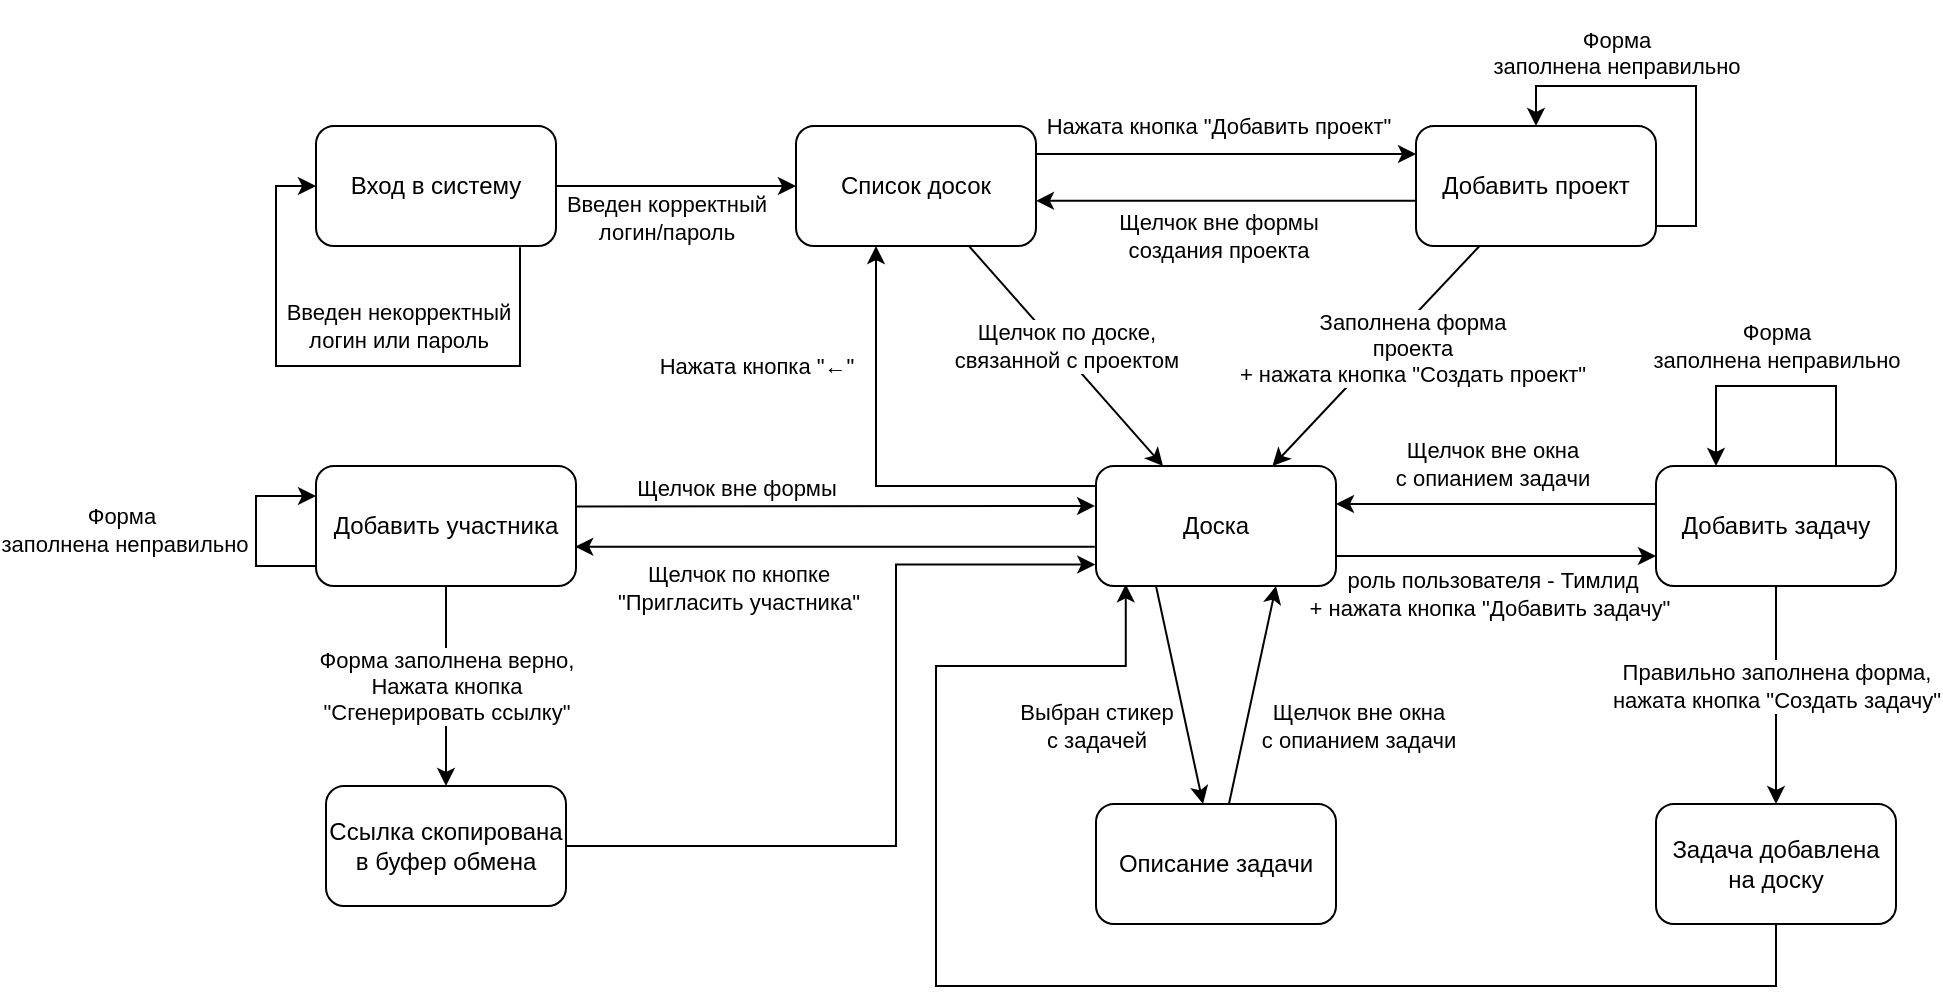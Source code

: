 <mxfile version="20.3.0" type="device"><diagram id="R2lEEEUBdFMjLlhIrx00" name="Page-1"><mxGraphModel dx="2028" dy="700" grid="1" gridSize="10" guides="1" tooltips="1" connect="1" arrows="1" fold="1" page="1" pageScale="1" pageWidth="850" pageHeight="1100" math="0" shadow="0" extFonts="Permanent Marker^https://fonts.googleapis.com/css?family=Permanent+Marker"><root><mxCell id="0"/><mxCell id="1" parent="0"/><mxCell id="EtBilZEODpYuPyqXqDrh-8" style="rounded=0;orthogonalLoop=1;jettySize=auto;html=1;" parent="1" source="EtBilZEODpYuPyqXqDrh-1" target="EtBilZEODpYuPyqXqDrh-3" edge="1"><mxGeometry relative="1" as="geometry"/></mxCell><mxCell id="ezHssk3euv6vMVXOS2u8-1" value="Введен корректный&lt;br&gt;логин/пароль" style="edgeLabel;html=1;align=center;verticalAlign=middle;resizable=0;points=[];" parent="EtBilZEODpYuPyqXqDrh-8" vertex="1" connectable="0"><mxGeometry x="-0.339" y="-4" relative="1" as="geometry"><mxPoint x="15" y="12" as="offset"/></mxGeometry></mxCell><mxCell id="ezHssk3euv6vMVXOS2u8-2" style="edgeStyle=orthogonalEdgeStyle;rounded=0;orthogonalLoop=1;jettySize=auto;html=1;entryX=0;entryY=0.5;entryDx=0;entryDy=0;exitX=0.85;exitY=1.011;exitDx=0;exitDy=0;exitPerimeter=0;" parent="1" source="EtBilZEODpYuPyqXqDrh-1" target="EtBilZEODpYuPyqXqDrh-1" edge="1"><mxGeometry relative="1" as="geometry"><mxPoint x="140" y="330" as="targetPoint"/><Array as="points"><mxPoint x="152" y="290"/><mxPoint x="30" y="290"/><mxPoint x="30" y="200"/></Array></mxGeometry></mxCell><mxCell id="ezHssk3euv6vMVXOS2u8-3" value="Введен некорректный&lt;br&gt;логин или пароль" style="edgeLabel;html=1;align=center;verticalAlign=middle;resizable=0;points=[];" parent="ezHssk3euv6vMVXOS2u8-2" vertex="1" connectable="0"><mxGeometry x="-0.323" y="-2" relative="1" as="geometry"><mxPoint x="-22" y="-18" as="offset"/></mxGeometry></mxCell><mxCell id="EtBilZEODpYuPyqXqDrh-1" value="Вход в систему" style="rounded=1;whiteSpace=wrap;html=1;" parent="1" vertex="1"><mxGeometry x="50" y="170" width="120" height="60" as="geometry"/></mxCell><mxCell id="EtBilZEODpYuPyqXqDrh-2" style="edgeStyle=orthogonalEdgeStyle;rounded=0;orthogonalLoop=1;jettySize=auto;html=1;exitX=0.5;exitY=1;exitDx=0;exitDy=0;" parent="1" source="EtBilZEODpYuPyqXqDrh-1" target="EtBilZEODpYuPyqXqDrh-1" edge="1"><mxGeometry relative="1" as="geometry"/></mxCell><mxCell id="EtBilZEODpYuPyqXqDrh-9" style="edgeStyle=none;rounded=0;orthogonalLoop=1;jettySize=auto;html=1;startArrow=none;startFill=0;" parent="1" source="EtBilZEODpYuPyqXqDrh-3" target="EtBilZEODpYuPyqXqDrh-5" edge="1"><mxGeometry relative="1" as="geometry"/></mxCell><mxCell id="Klhr-4n-UrNsGupb3DCK-8" value="Щелчок по доске, &lt;br&gt;связанной с проектом" style="edgeLabel;html=1;align=center;verticalAlign=middle;resizable=0;points=[];" parent="EtBilZEODpYuPyqXqDrh-9" vertex="1" connectable="0"><mxGeometry x="0.355" y="-2" relative="1" as="geometry"><mxPoint x="-16" y="-26" as="offset"/></mxGeometry></mxCell><mxCell id="EtBilZEODpYuPyqXqDrh-14" style="edgeStyle=none;rounded=0;orthogonalLoop=1;jettySize=auto;html=1;startArrow=none;startFill=0;" parent="1" edge="1"><mxGeometry relative="1" as="geometry"><mxPoint x="410" y="184" as="sourcePoint"/><mxPoint x="600" y="184" as="targetPoint"/></mxGeometry></mxCell><mxCell id="ezHssk3euv6vMVXOS2u8-4" value="Нажата кнопка &quot;Добавить проект&quot;" style="edgeLabel;html=1;align=center;verticalAlign=middle;resizable=0;points=[];" parent="EtBilZEODpYuPyqXqDrh-14" vertex="1" connectable="0"><mxGeometry x="-0.372" y="-4" relative="1" as="geometry"><mxPoint x="31" y="-18" as="offset"/></mxGeometry></mxCell><mxCell id="Klhr-4n-UrNsGupb3DCK-9" value="Нажата кнопка &quot;←&quot;" style="edgeStyle=orthogonalEdgeStyle;rounded=0;orthogonalLoop=1;jettySize=auto;html=1;startArrow=classic;startFill=1;endArrow=none;endFill=0;" parent="1" edge="1"><mxGeometry x="-0.478" y="-60" relative="1" as="geometry"><mxPoint x="330" y="230" as="sourcePoint"/><mxPoint x="440" y="350" as="targetPoint"/><Array as="points"><mxPoint x="330" y="350"/></Array><mxPoint as="offset"/></mxGeometry></mxCell><mxCell id="EtBilZEODpYuPyqXqDrh-3" value="Список досок" style="rounded=1;whiteSpace=wrap;html=1;" parent="1" vertex="1"><mxGeometry x="290" y="170" width="120" height="60" as="geometry"/></mxCell><mxCell id="EtBilZEODpYuPyqXqDrh-10" style="edgeStyle=none;rounded=0;orthogonalLoop=1;jettySize=auto;html=1;exitX=1;exitY=0.75;exitDx=0;exitDy=0;entryX=0;entryY=0.75;entryDx=0;entryDy=0;" parent="1" source="EtBilZEODpYuPyqXqDrh-5" target="EtBilZEODpYuPyqXqDrh-6" edge="1"><mxGeometry relative="1" as="geometry"/></mxCell><mxCell id="EtBilZEODpYuPyqXqDrh-11" style="edgeStyle=none;rounded=0;orthogonalLoop=1;jettySize=auto;html=1;startArrow=none;startFill=0;exitX=0.25;exitY=1;exitDx=0;exitDy=0;" parent="1" source="EtBilZEODpYuPyqXqDrh-5" target="EtBilZEODpYuPyqXqDrh-7" edge="1"><mxGeometry relative="1" as="geometry"/></mxCell><mxCell id="ezHssk3euv6vMVXOS2u8-9" value="Выбран стикер&lt;br&gt;с задачей" style="edgeLabel;html=1;align=center;verticalAlign=middle;resizable=0;points=[];" parent="EtBilZEODpYuPyqXqDrh-11" vertex="1" connectable="0"><mxGeometry x="0.25" relative="1" as="geometry"><mxPoint x="-45" y="2" as="offset"/></mxGeometry></mxCell><mxCell id="ezHssk3euv6vMVXOS2u8-8" style="rounded=0;orthogonalLoop=1;jettySize=auto;html=1;startArrow=classic;startFill=1;exitX=0.75;exitY=1;exitDx=0;exitDy=0;endArrow=none;endFill=0;" parent="1" source="EtBilZEODpYuPyqXqDrh-5" target="EtBilZEODpYuPyqXqDrh-7" edge="1"><mxGeometry relative="1" as="geometry"/></mxCell><mxCell id="ezHssk3euv6vMVXOS2u8-10" value="Щелчок вне окна&lt;br&gt;с опианием задачи" style="edgeLabel;html=1;align=center;verticalAlign=middle;resizable=0;points=[];" parent="ezHssk3euv6vMVXOS2u8-8" vertex="1" connectable="0"><mxGeometry x="-0.414" y="1" relative="1" as="geometry"><mxPoint x="47" y="38" as="offset"/></mxGeometry></mxCell><mxCell id="Klhr-4n-UrNsGupb3DCK-7" style="edgeStyle=orthogonalEdgeStyle;rounded=0;orthogonalLoop=1;jettySize=auto;html=1;startArrow=classic;startFill=1;endArrow=none;endFill=0;exitX=0.124;exitY=0.986;exitDx=0;exitDy=0;exitPerimeter=0;" parent="1" source="EtBilZEODpYuPyqXqDrh-5" target="Klhr-4n-UrNsGupb3DCK-3" edge="1"><mxGeometry relative="1" as="geometry"><Array as="points"><mxPoint x="455" y="440"/><mxPoint x="360" y="440"/><mxPoint x="360" y="600"/><mxPoint x="780" y="600"/></Array></mxGeometry></mxCell><mxCell id="dNlXvC9JM_aaZceBsL3h-1" style="rounded=0;orthogonalLoop=1;jettySize=auto;html=1;exitX=-0.005;exitY=0.672;exitDx=0;exitDy=0;exitPerimeter=0;entryX=0.997;entryY=0.672;entryDx=0;entryDy=0;entryPerimeter=0;" edge="1" parent="1" source="EtBilZEODpYuPyqXqDrh-5" target="dNlXvC9JM_aaZceBsL3h-2"><mxGeometry relative="1" as="geometry"><mxPoint x="250" y="380" as="targetPoint"/></mxGeometry></mxCell><mxCell id="dNlXvC9JM_aaZceBsL3h-3" value="Щелчок по кнопке&lt;br&gt;&quot;Пригласить участника&quot;" style="edgeLabel;html=1;align=center;verticalAlign=middle;resizable=0;points=[];" vertex="1" connectable="0" parent="dNlXvC9JM_aaZceBsL3h-1"><mxGeometry x="0.548" relative="1" as="geometry"><mxPoint x="22" y="20" as="offset"/></mxGeometry></mxCell><mxCell id="EtBilZEODpYuPyqXqDrh-5" value="Доска" style="rounded=1;whiteSpace=wrap;html=1;" parent="1" vertex="1"><mxGeometry x="440" y="340" width="120" height="60" as="geometry"/></mxCell><mxCell id="ezHssk3euv6vMVXOS2u8-11" style="edgeStyle=none;rounded=0;orthogonalLoop=1;jettySize=auto;html=1;startArrow=none;startFill=0;endArrow=classic;endFill=1;" parent="1" edge="1"><mxGeometry relative="1" as="geometry"><mxPoint x="720" y="359" as="sourcePoint"/><mxPoint x="560" y="359" as="targetPoint"/></mxGeometry></mxCell><mxCell id="ezHssk3euv6vMVXOS2u8-12" value="Щелчок вне окна&lt;br&gt;с опианием задачи" style="edgeLabel;html=1;align=center;verticalAlign=middle;resizable=0;points=[];" parent="ezHssk3euv6vMVXOS2u8-11" vertex="1" connectable="0"><mxGeometry x="0.233" y="-3" relative="1" as="geometry"><mxPoint x="16" y="-17" as="offset"/></mxGeometry></mxCell><mxCell id="Klhr-4n-UrNsGupb3DCK-10" style="edgeStyle=orthogonalEdgeStyle;rounded=0;orthogonalLoop=1;jettySize=auto;html=1;startArrow=classic;startFill=1;endArrow=none;endFill=0;entryX=0.75;entryY=0;entryDx=0;entryDy=0;" parent="1" source="EtBilZEODpYuPyqXqDrh-6" target="EtBilZEODpYuPyqXqDrh-6" edge="1"><mxGeometry relative="1" as="geometry"><mxPoint x="810" y="300" as="targetPoint"/><Array as="points"><mxPoint x="750" y="300"/><mxPoint x="810" y="300"/></Array></mxGeometry></mxCell><mxCell id="Klhr-4n-UrNsGupb3DCK-11" value="Форма&lt;br&gt;заполнена неправильно" style="edgeLabel;html=1;align=center;verticalAlign=middle;resizable=0;points=[];" parent="Klhr-4n-UrNsGupb3DCK-10" vertex="1" connectable="0"><mxGeometry x="0.438" relative="1" as="geometry"><mxPoint x="-30" y="-21" as="offset"/></mxGeometry></mxCell><mxCell id="EtBilZEODpYuPyqXqDrh-6" value="Добавить задачу" style="rounded=1;whiteSpace=wrap;html=1;" parent="1" vertex="1"><mxGeometry x="720" y="340" width="120" height="60" as="geometry"/></mxCell><mxCell id="EtBilZEODpYuPyqXqDrh-7" value="Описание задачи" style="rounded=1;whiteSpace=wrap;html=1;" parent="1" vertex="1"><mxGeometry x="440" y="509" width="120" height="60" as="geometry"/></mxCell><mxCell id="EtBilZEODpYuPyqXqDrh-15" style="edgeStyle=none;rounded=0;orthogonalLoop=1;jettySize=auto;html=1;" parent="1" source="EtBilZEODpYuPyqXqDrh-13" target="EtBilZEODpYuPyqXqDrh-5" edge="1"><mxGeometry relative="1" as="geometry"/></mxCell><mxCell id="EtBilZEODpYuPyqXqDrh-13" value="Добавить проект" style="rounded=1;whiteSpace=wrap;html=1;" parent="1" vertex="1"><mxGeometry x="600" y="170" width="120" height="60" as="geometry"/></mxCell><mxCell id="ezHssk3euv6vMVXOS2u8-6" value="Заполнена форма &lt;br&gt;проекта &lt;br&gt;+ нажата кнопка &quot;Создать проект&quot;" style="edgeLabel;html=1;align=center;verticalAlign=middle;resizable=0;points=[];" parent="1" vertex="1" connectable="0"><mxGeometry x="550" y="227" as="geometry"><mxPoint x="48" y="54" as="offset"/></mxGeometry></mxCell><mxCell id="ezHssk3euv6vMVXOS2u8-7" value="роль пользователя - Тимлид&lt;br&gt;+ нажата кнопка &quot;Добавить задачу&quot;&amp;nbsp;" style="edgeLabel;html=1;align=center;verticalAlign=middle;resizable=0;points=[];labelBackgroundColor=none;" parent="1" vertex="1" connectable="0"><mxGeometry x="590" y="350" as="geometry"><mxPoint x="48" y="54" as="offset"/></mxGeometry></mxCell><mxCell id="Klhr-4n-UrNsGupb3DCK-1" style="edgeStyle=none;rounded=0;orthogonalLoop=1;jettySize=auto;html=1;startArrow=classic;startFill=1;endArrow=none;endFill=0;" parent="1" edge="1"><mxGeometry relative="1" as="geometry"><mxPoint x="410" y="207.43" as="sourcePoint"/><mxPoint x="600" y="207.43" as="targetPoint"/></mxGeometry></mxCell><mxCell id="Klhr-4n-UrNsGupb3DCK-2" value="Щелчок вне формы &lt;br&gt;создания проекта" style="edgeLabel;html=1;align=center;verticalAlign=middle;resizable=0;points=[];" parent="Klhr-4n-UrNsGupb3DCK-1" vertex="1" connectable="0"><mxGeometry x="-0.372" y="-4" relative="1" as="geometry"><mxPoint x="31" y="13" as="offset"/></mxGeometry></mxCell><mxCell id="Klhr-4n-UrNsGupb3DCK-5" style="rounded=0;orthogonalLoop=1;jettySize=auto;html=1;entryX=0.5;entryY=1;entryDx=0;entryDy=0;startArrow=classic;startFill=1;endArrow=none;endFill=0;" parent="1" source="Klhr-4n-UrNsGupb3DCK-3" target="EtBilZEODpYuPyqXqDrh-6" edge="1"><mxGeometry relative="1" as="geometry"/></mxCell><mxCell id="Klhr-4n-UrNsGupb3DCK-6" value="Правильно заполнена форма, &lt;br&gt;нажата кнопка &quot;Создать задачу&quot;" style="edgeLabel;html=1;align=center;verticalAlign=middle;resizable=0;points=[];" parent="Klhr-4n-UrNsGupb3DCK-5" vertex="1" connectable="0"><mxGeometry x="0.117" relative="1" as="geometry"><mxPoint y="2" as="offset"/></mxGeometry></mxCell><mxCell id="Klhr-4n-UrNsGupb3DCK-3" value="Задача добавлена на доску" style="rounded=1;whiteSpace=wrap;html=1;" parent="1" vertex="1"><mxGeometry x="720" y="509" width="120" height="60" as="geometry"/></mxCell><mxCell id="Klhr-4n-UrNsGupb3DCK-12" value="&#10;&lt;span style=&quot;color: rgb(0, 0, 0); font-family: Helvetica; font-size: 11px; font-style: normal; font-variant-ligatures: normal; font-variant-caps: normal; font-weight: 400; letter-spacing: normal; orphans: 2; text-align: center; text-indent: 0px; text-transform: none; widows: 2; word-spacing: 0px; -webkit-text-stroke-width: 0px; text-decoration-thickness: initial; text-decoration-style: initial; text-decoration-color: initial; float: none; display: inline !important;&quot;&gt;Форма&lt;/span&gt;&lt;br style=&quot;color: rgb(0, 0, 0); font-family: Helvetica; font-size: 11px; font-style: normal; font-variant-ligatures: normal; font-variant-caps: normal; font-weight: 400; letter-spacing: normal; orphans: 2; text-align: center; text-indent: 0px; text-transform: none; widows: 2; word-spacing: 0px; -webkit-text-stroke-width: 0px; text-decoration-thickness: initial; text-decoration-style: initial; text-decoration-color: initial;&quot;&gt;&lt;span style=&quot;color: rgb(0, 0, 0); font-family: Helvetica; font-size: 11px; font-style: normal; font-variant-ligatures: normal; font-variant-caps: normal; font-weight: 400; letter-spacing: normal; orphans: 2; text-align: center; text-indent: 0px; text-transform: none; widows: 2; word-spacing: 0px; -webkit-text-stroke-width: 0px; text-decoration-thickness: initial; text-decoration-style: initial; text-decoration-color: initial; float: none; display: inline !important;&quot;&gt;заполнена неправильно&lt;/span&gt;&#10;&#10;" style="edgeStyle=orthogonalEdgeStyle;rounded=0;orthogonalLoop=1;jettySize=auto;html=1;entryX=1;entryY=0.25;entryDx=0;entryDy=0;startArrow=classic;startFill=1;endArrow=none;endFill=0;labelBackgroundColor=none;" parent="1" edge="1"><mxGeometry x="-0.467" y="10" relative="1" as="geometry"><mxPoint x="660.0" y="170" as="sourcePoint"/><mxPoint x="720" y="185" as="targetPoint"/><Array as="points"><mxPoint x="660" y="150"/><mxPoint x="740" y="150"/><mxPoint x="740" y="220"/><mxPoint x="720" y="220"/></Array><mxPoint as="offset"/></mxGeometry></mxCell><mxCell id="dNlXvC9JM_aaZceBsL3h-4" style="edgeStyle=none;rounded=0;orthogonalLoop=1;jettySize=auto;html=1;entryX=-0.004;entryY=0.333;entryDx=0;entryDy=0;entryPerimeter=0;exitX=0.996;exitY=0.338;exitDx=0;exitDy=0;exitPerimeter=0;" edge="1" parent="1" source="dNlXvC9JM_aaZceBsL3h-2" target="EtBilZEODpYuPyqXqDrh-5"><mxGeometry relative="1" as="geometry"/></mxCell><mxCell id="dNlXvC9JM_aaZceBsL3h-5" value="Щелчок вне формы" style="edgeLabel;html=1;align=center;verticalAlign=middle;resizable=0;points=[];" vertex="1" connectable="0" parent="dNlXvC9JM_aaZceBsL3h-4"><mxGeometry x="-0.866" relative="1" as="geometry"><mxPoint x="63" y="-10" as="offset"/></mxGeometry></mxCell><mxCell id="dNlXvC9JM_aaZceBsL3h-20" style="rounded=0;orthogonalLoop=1;jettySize=auto;html=1;" edge="1" parent="1" source="dNlXvC9JM_aaZceBsL3h-2" target="dNlXvC9JM_aaZceBsL3h-17"><mxGeometry relative="1" as="geometry"/></mxCell><mxCell id="dNlXvC9JM_aaZceBsL3h-21" value="Форма заполнена верно,&lt;br&gt;Нажата кнопка&lt;br&gt;&quot;Сгенерировать ссылку&quot;" style="edgeLabel;html=1;align=center;verticalAlign=middle;resizable=0;points=[];" vertex="1" connectable="0" parent="dNlXvC9JM_aaZceBsL3h-20"><mxGeometry x="-0.463" y="3" relative="1" as="geometry"><mxPoint x="-3" y="23" as="offset"/></mxGeometry></mxCell><mxCell id="dNlXvC9JM_aaZceBsL3h-2" value="Добавить участника" style="rounded=1;whiteSpace=wrap;html=1;" vertex="1" parent="1"><mxGeometry x="50" y="340" width="130" height="60" as="geometry"/></mxCell><mxCell id="dNlXvC9JM_aaZceBsL3h-13" style="edgeStyle=orthogonalEdgeStyle;rounded=0;orthogonalLoop=1;jettySize=auto;html=1;entryX=0;entryY=0.25;entryDx=0;entryDy=0;" edge="1" parent="1" source="dNlXvC9JM_aaZceBsL3h-2" target="dNlXvC9JM_aaZceBsL3h-2"><mxGeometry relative="1" as="geometry"><Array as="points"><mxPoint x="20" y="390"/><mxPoint x="20" y="355"/></Array></mxGeometry></mxCell><mxCell id="dNlXvC9JM_aaZceBsL3h-14" value="Форма&amp;nbsp;&lt;br&gt;заполнена неправильно" style="edgeLabel;html=1;align=center;verticalAlign=middle;resizable=0;points=[];" vertex="1" connectable="0" parent="dNlXvC9JM_aaZceBsL3h-13"><mxGeometry x="-0.221" y="1" relative="1" as="geometry"><mxPoint x="-65" y="-11" as="offset"/></mxGeometry></mxCell><mxCell id="dNlXvC9JM_aaZceBsL3h-18" style="edgeStyle=orthogonalEdgeStyle;rounded=0;orthogonalLoop=1;jettySize=auto;html=1;entryX=-0.003;entryY=0.821;entryDx=0;entryDy=0;entryPerimeter=0;" edge="1" parent="1" source="dNlXvC9JM_aaZceBsL3h-17" target="EtBilZEODpYuPyqXqDrh-5"><mxGeometry relative="1" as="geometry"><mxPoint x="420" y="420" as="targetPoint"/><Array as="points"><mxPoint x="340" y="530"/><mxPoint x="340" y="389"/></Array></mxGeometry></mxCell><mxCell id="dNlXvC9JM_aaZceBsL3h-17" value="Ссылка скопирована в буфер обмена" style="rounded=1;whiteSpace=wrap;html=1;" vertex="1" parent="1"><mxGeometry x="55" y="500" width="120" height="60" as="geometry"/></mxCell></root></mxGraphModel></diagram></mxfile>